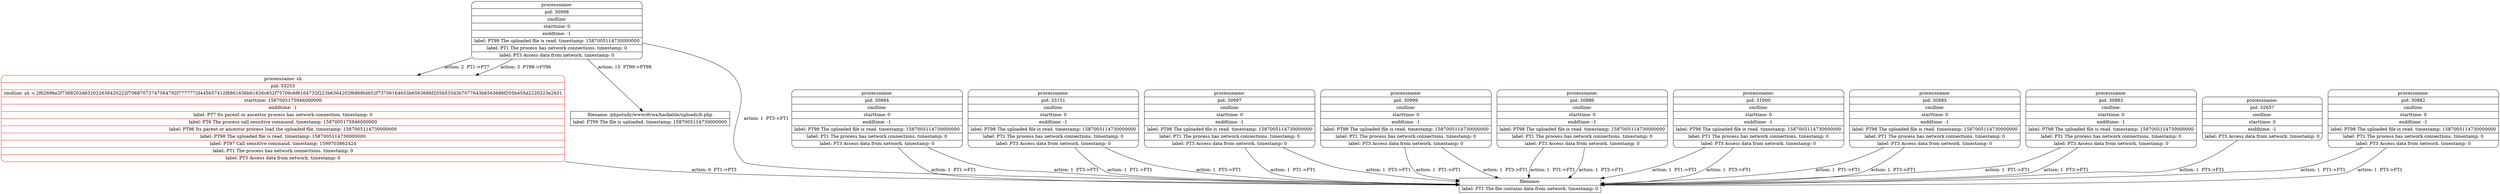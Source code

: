 digraph graph1 {
node [shape = Mrecord];
table40 [label = "{<head>processname: sh | pid: 33253 | cmdline: sh -c 2f62696e2f7368202d632022636420222f70687073747564792f7777772f445657412f6861636b61626c652f75706c6f6164732f223b6364202f686f6d652f73706164653b6563686f205b535d3b7077643b6563686f205b455d2220323e2631 | starttime: 1587005175946000000 | enddtime: -1 | label: PT7 Its parent or ancestor process has network connection. timestamp: 0 | label: PT6 The process call sensitive command. timestamp: 1587005175946000000 | label: PT96 Its parent or ancestor process load the uploaded file. timestamp: 1587005114730000000 | label: PT98 The uploaded file is read. timestamp: 1587005114730000000 | label: PT97 Call sensitive command. timestamp: 1599703862424 | label: PT1 The process has network connections. timestamp: 0 | label: PT3 Access data from network. timestamp: 0}", color = red];
table14 [label = "{<head>processname:  | pid: 30998 | cmdline:  | starttime: 0 | enddtime: -1 | label: PT98 The uploaded file is read. timestamp: 1587005114730000000 | label: PT1 The process has network connections. timestamp: 0 | label: PT3 Access data from network. timestamp: 0}"];
table14 -> table40[label = "action: 2  PT1->PT7"];
table27 [shape = record, label = "{<head>filename: /phpstudy/www/dvwa/hackable/uploads/b.php | label: FT99 The file is uploaded. timestamp: 1587005114730000000}"];
table14 -> table27[label = "action: 15  FT99->PT98"];
table14 -> table40[label = "action: 3  PT98->PT96"];
table2 [shape = record, label = "{<head>filename:  | label: FT1 The file contains data from network. timestamp: 0}"];
table1 [label = "{<head>processname:  | pid: 30884 | cmdline:  | starttime: 0 | enddtime: -1 | label: PT98 The uploaded file is read. timestamp: 1587005114730000000 | label: PT1 The process has network connections. timestamp: 0 | label: PT3 Access data from network. timestamp: 0}"];
table1 -> table2[label = "action: 1  PT1->FT1"];
table1 -> table2[label = "action: 1  PT3->FT1"];
table15 [label = "{<head>processname:  | pid: 33151 | cmdline:  | starttime: 0 | enddtime: -1 | label: PT98 The uploaded file is read. timestamp: 1587005114730000000 | label: PT1 The process has network connections. timestamp: 0 | label: PT3 Access data from network. timestamp: 0}"];
table15 -> table2[label = "action: 1  PT1->FT1"];
table15 -> table2[label = "action: 1  PT3->FT1"];
table13 [label = "{<head>processname:  | pid: 30997 | cmdline:  | starttime: 0 | enddtime: -1 | label: PT98 The uploaded file is read. timestamp: 1587005114730000000 | label: PT1 The process has network connections. timestamp: 0 | label: PT3 Access data from network. timestamp: 0}"];
table13 -> table2[label = "action: 1  PT1->FT1"];
table13 -> table2[label = "action: 1  PT3->FT1"];
table14 -> table2[label = "action: 1  PT3->FT1"];
table26 [label = "{<head>processname:  | pid: 30999 | cmdline:  | starttime: 0 | enddtime: -1 | label: PT98 The uploaded file is read. timestamp: 1587005114730000000 | label: PT1 The process has network connections. timestamp: 0 | label: PT3 Access data from network. timestamp: 0}"];
table26 -> table2[label = "action: 1  PT1->FT1"];
table26 -> table2[label = "action: 1  PT3->FT1"];
table29 [label = "{<head>processname:  | pid: 30886 | cmdline:  | starttime: 0 | enddtime: -1 | label: PT98 The uploaded file is read. timestamp: 1587005114730000000 | label: PT1 The process has network connections. timestamp: 0 | label: PT3 Access data from network. timestamp: 0}"];
table29 -> table2[label = "action: 1  PT1->FT1"];
table29 -> table2[label = "action: 1  PT3->FT1"];
table32 [label = "{<head>processname:  | pid: 31000 | cmdline:  | starttime: 0 | enddtime: -1 | label: PT98 The uploaded file is read. timestamp: 1587005114730000000 | label: PT1 The process has network connections. timestamp: 0 | label: PT3 Access data from network. timestamp: 0}"];
table32 -> table2[label = "action: 1  PT1->FT1"];
table32 -> table2[label = "action: 1  PT3->FT1"];
table36 [label = "{<head>processname:  | pid: 30885 | cmdline:  | starttime: 0 | enddtime: -1 | label: PT98 The uploaded file is read. timestamp: 1587005114730000000 | label: PT1 The process has network connections. timestamp: 0 | label: PT3 Access data from network. timestamp: 0}"];
table36 -> table2[label = "action: 1  PT1->FT1"];
table36 -> table2[label = "action: 1  PT3->FT1"];
table35 [label = "{<head>processname:  | pid: 30883 | cmdline:  | starttime: 0 | enddtime: -1 | label: PT98 The uploaded file is read. timestamp: 1587005114730000000 | label: PT1 The process has network connections. timestamp: 0 | label: PT3 Access data from network. timestamp: 0}"];
table35 -> table2[label = "action: 1  PT1->FT1"];
table35 -> table2[label = "action: 1  PT3->FT1"];
table37 [label = "{<head>processname:  | pid: 32657 | cmdline:  | starttime: 0 | enddtime: -1 | label: PT3 Access data from network. timestamp: 0}"];
table37 -> table2[label = "action: 1  PT3->FT1"];
table39 [label = "{<head>processname:  | pid: 30882 | cmdline:  | starttime: 0 | enddtime: -1 | label: PT98 The uploaded file is read. timestamp: 1587005114730000000 | label: PT1 The process has network connections. timestamp: 0 | label: PT3 Access data from network. timestamp: 0}"];
table39 -> table2[label = "action: 1  PT1->FT1"];
table39 -> table2[label = "action: 1  PT3->FT1"];
table40 -> table2[label = "action: 0  FT1->PT3"];
}
